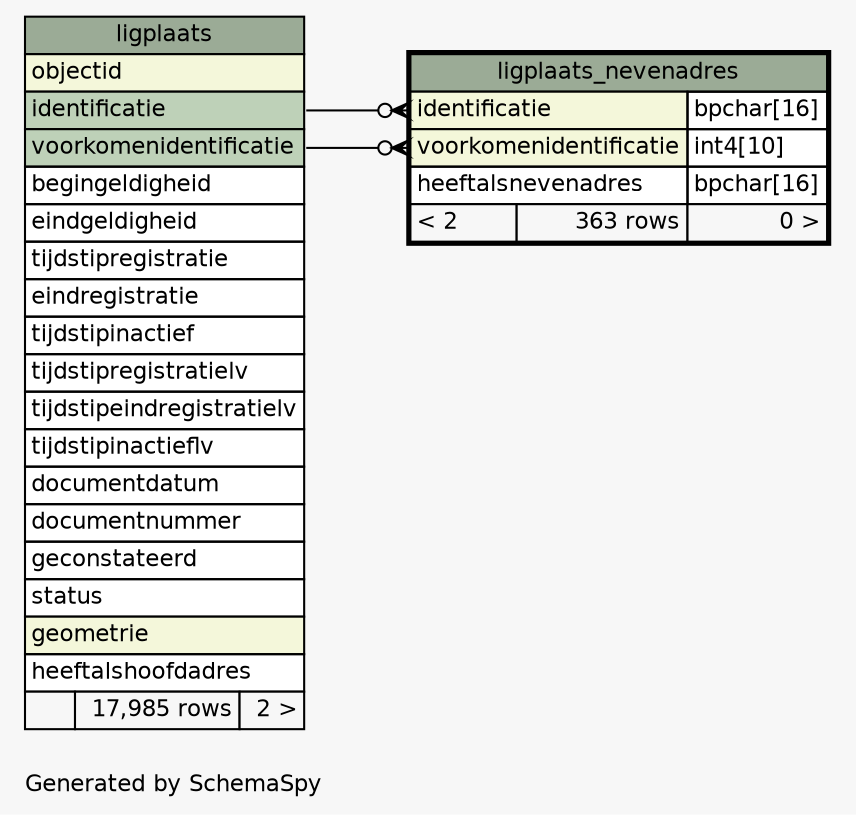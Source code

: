 // dot 2.43.0 on Linux 5.15.0-58-generic
// SchemaSpy rev Unknown
digraph "oneDegreeRelationshipsDiagram" {
  graph [
    rankdir="RL"
    bgcolor="#f7f7f7"
    label="\nGenerated by SchemaSpy"
    labeljust="l"
    nodesep="0.18"
    ranksep="0.46"
    fontname="Helvetica"
    fontsize="11"
  ];
  node [
    fontname="Helvetica"
    fontsize="11"
    shape="plaintext"
  ];
  edge [
    arrowsize="0.8"
  ];
  "ligplaats_nevenadres":"identificatie":w -> "ligplaats":"identificatie":e [arrowhead=none dir=back arrowtail=crowodot];
  "ligplaats_nevenadres":"voorkomenidentificatie":w -> "ligplaats":"voorkomenidentificatie":e [arrowhead=none dir=back arrowtail=crowodot];
  "ligplaats" [
    label=<
    <TABLE BORDER="0" CELLBORDER="1" CELLSPACING="0" BGCOLOR="#ffffff">
      <TR><TD COLSPAN="3" BGCOLOR="#9bab96" ALIGN="CENTER">ligplaats</TD></TR>
      <TR><TD PORT="objectid" COLSPAN="3" BGCOLOR="#f4f7da" ALIGN="LEFT">objectid</TD></TR>
      <TR><TD PORT="identificatie" COLSPAN="3" BGCOLOR="#bed1b8" ALIGN="LEFT">identificatie</TD></TR>
      <TR><TD PORT="voorkomenidentificatie" COLSPAN="3" BGCOLOR="#bed1b8" ALIGN="LEFT">voorkomenidentificatie</TD></TR>
      <TR><TD PORT="begingeldigheid" COLSPAN="3" ALIGN="LEFT">begingeldigheid</TD></TR>
      <TR><TD PORT="eindgeldigheid" COLSPAN="3" ALIGN="LEFT">eindgeldigheid</TD></TR>
      <TR><TD PORT="tijdstipregistratie" COLSPAN="3" ALIGN="LEFT">tijdstipregistratie</TD></TR>
      <TR><TD PORT="eindregistratie" COLSPAN="3" ALIGN="LEFT">eindregistratie</TD></TR>
      <TR><TD PORT="tijdstipinactief" COLSPAN="3" ALIGN="LEFT">tijdstipinactief</TD></TR>
      <TR><TD PORT="tijdstipregistratielv" COLSPAN="3" ALIGN="LEFT">tijdstipregistratielv</TD></TR>
      <TR><TD PORT="tijdstipeindregistratielv" COLSPAN="3" ALIGN="LEFT">tijdstipeindregistratielv</TD></TR>
      <TR><TD PORT="tijdstipinactieflv" COLSPAN="3" ALIGN="LEFT">tijdstipinactieflv</TD></TR>
      <TR><TD PORT="documentdatum" COLSPAN="3" ALIGN="LEFT">documentdatum</TD></TR>
      <TR><TD PORT="documentnummer" COLSPAN="3" ALIGN="LEFT">documentnummer</TD></TR>
      <TR><TD PORT="geconstateerd" COLSPAN="3" ALIGN="LEFT">geconstateerd</TD></TR>
      <TR><TD PORT="status" COLSPAN="3" ALIGN="LEFT">status</TD></TR>
      <TR><TD PORT="geometrie" COLSPAN="3" BGCOLOR="#f4f7da" ALIGN="LEFT">geometrie</TD></TR>
      <TR><TD PORT="heeftalshoofdadres" COLSPAN="3" ALIGN="LEFT">heeftalshoofdadres</TD></TR>
      <TR><TD ALIGN="LEFT" BGCOLOR="#f7f7f7">  </TD><TD ALIGN="RIGHT" BGCOLOR="#f7f7f7">17,985 rows</TD><TD ALIGN="RIGHT" BGCOLOR="#f7f7f7">2 &gt;</TD></TR>
    </TABLE>>
    URL="ligplaats.html"
    tooltip="ligplaats"
  ];
  "ligplaats_nevenadres" [
    label=<
    <TABLE BORDER="2" CELLBORDER="1" CELLSPACING="0" BGCOLOR="#ffffff">
      <TR><TD COLSPAN="3" BGCOLOR="#9bab96" ALIGN="CENTER">ligplaats_nevenadres</TD></TR>
      <TR><TD PORT="identificatie" COLSPAN="2" BGCOLOR="#f4f7da" ALIGN="LEFT">identificatie</TD><TD PORT="identificatie.type" ALIGN="LEFT">bpchar[16]</TD></TR>
      <TR><TD PORT="voorkomenidentificatie" COLSPAN="2" BGCOLOR="#f4f7da" ALIGN="LEFT">voorkomenidentificatie</TD><TD PORT="voorkomenidentificatie.type" ALIGN="LEFT">int4[10]</TD></TR>
      <TR><TD PORT="heeftalsnevenadres" COLSPAN="2" ALIGN="LEFT">heeftalsnevenadres</TD><TD PORT="heeftalsnevenadres.type" ALIGN="LEFT">bpchar[16]</TD></TR>
      <TR><TD ALIGN="LEFT" BGCOLOR="#f7f7f7">&lt; 2</TD><TD ALIGN="RIGHT" BGCOLOR="#f7f7f7">363 rows</TD><TD ALIGN="RIGHT" BGCOLOR="#f7f7f7">0 &gt;</TD></TR>
    </TABLE>>
    URL="ligplaats_nevenadres.html"
    tooltip="ligplaats_nevenadres"
  ];
}
